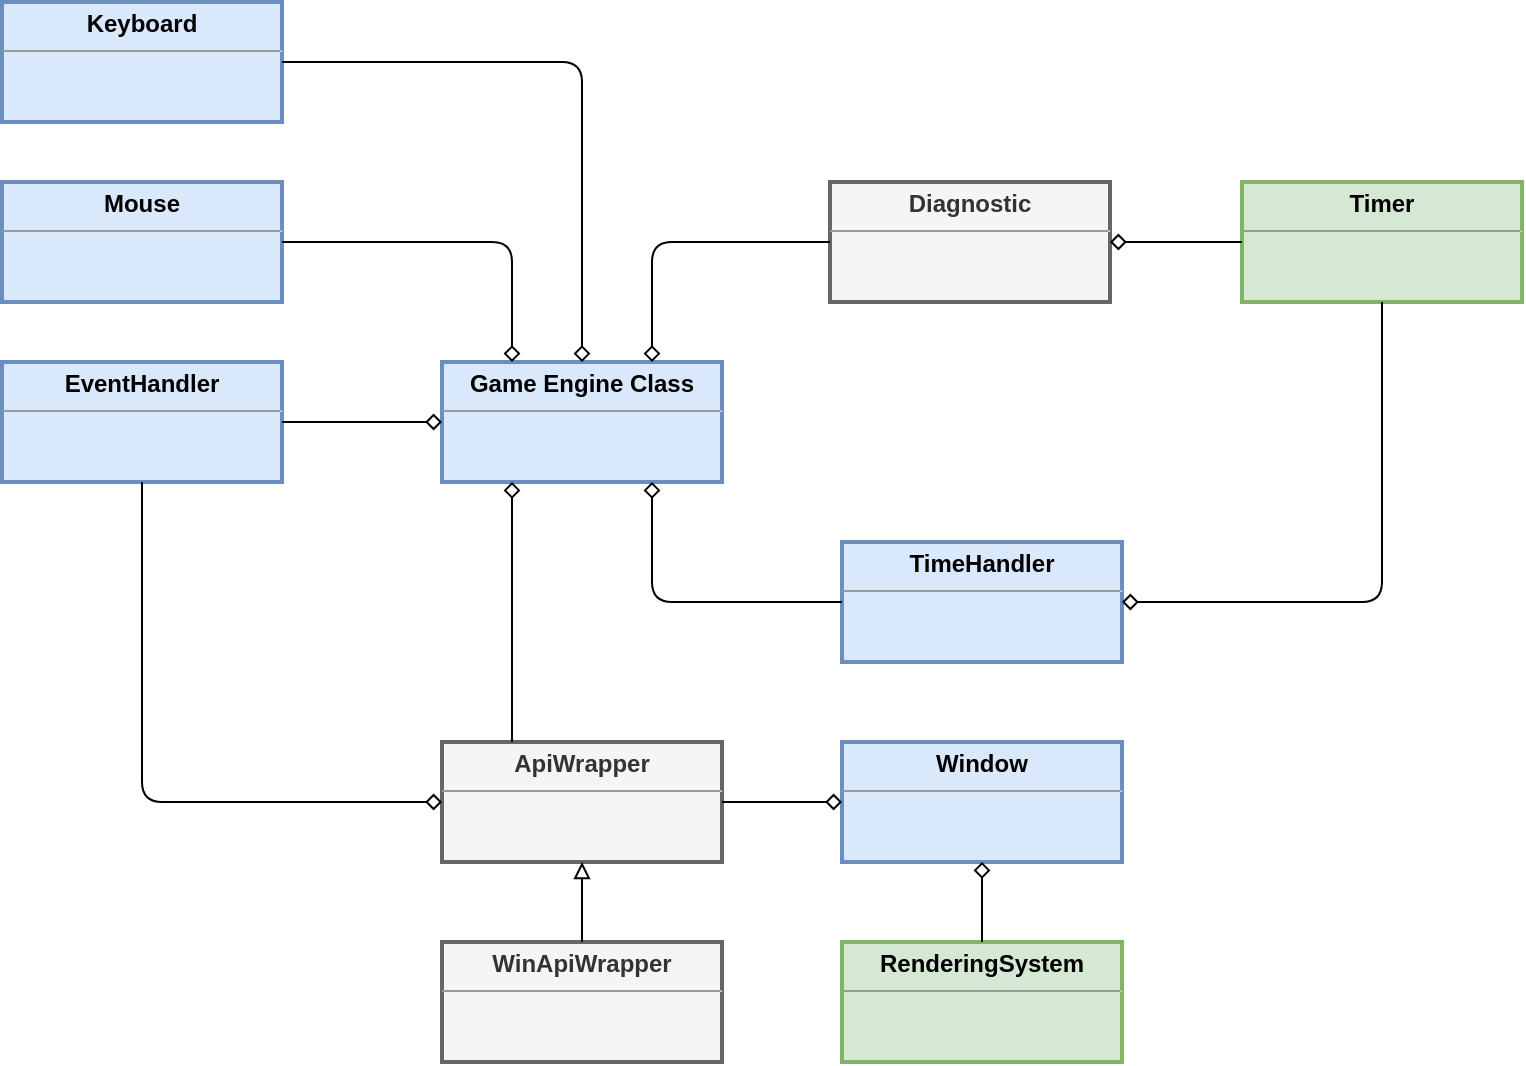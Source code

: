 <mxfile version="12.9.12" type="device"><diagram id="sqGwYlWWblzltrl7BC1I" name="Page-1"><mxGraphModel dx="2249" dy="1963" grid="1" gridSize="10" guides="1" tooltips="1" connect="1" arrows="1" fold="1" page="1" pageScale="1" pageWidth="827" pageHeight="1169" math="0" shadow="0"><root><mxCell id="0"/><mxCell id="1" parent="0"/><mxCell id="10nL5LWQ9-ZEC0xCi1PG-1" value="&lt;p style=&quot;margin: 0px ; margin-top: 4px ; text-align: center&quot;&gt;&lt;b&gt;TimeHandler&lt;/b&gt;&lt;/p&gt;&lt;hr size=&quot;1&quot;&gt;&lt;div style=&quot;height: 2px&quot;&gt;&lt;/div&gt;" style="verticalAlign=top;align=left;overflow=fill;fontSize=12;fontFamily=Helvetica;html=1;fillColor=#dae8fc;strokeColor=#6c8ebf;strokeWidth=2;" vertex="1" parent="1"><mxGeometry x="280" y="250" width="140" height="60" as="geometry"/></mxCell><mxCell id="10nL5LWQ9-ZEC0xCi1PG-10" value="&lt;p style=&quot;margin: 0px ; margin-top: 4px ; text-align: center&quot;&gt;&lt;b&gt;Game Engine Class&lt;/b&gt;&lt;/p&gt;&lt;hr size=&quot;1&quot;&gt;&lt;div style=&quot;height: 2px&quot;&gt;&lt;/div&gt;" style="verticalAlign=top;align=left;overflow=fill;fontSize=12;fontFamily=Helvetica;html=1;fillColor=#dae8fc;strokeColor=#6c8ebf;strokeWidth=2;" vertex="1" parent="1"><mxGeometry x="80" y="160" width="140" height="60" as="geometry"/></mxCell><mxCell id="10nL5LWQ9-ZEC0xCi1PG-11" value="&lt;p style=&quot;margin: 0px ; margin-top: 4px ; text-align: center&quot;&gt;&lt;b&gt;ApiWrapper&lt;/b&gt;&lt;/p&gt;&lt;hr size=&quot;1&quot;&gt;&lt;div style=&quot;height: 2px&quot;&gt;&lt;/div&gt;" style="verticalAlign=top;align=left;overflow=fill;fontSize=12;fontFamily=Helvetica;html=1;fillColor=#f5f5f5;strokeColor=#666666;fontColor=#333333;strokeWidth=2;" vertex="1" parent="1"><mxGeometry x="80" y="350" width="140" height="60" as="geometry"/></mxCell><mxCell id="10nL5LWQ9-ZEC0xCi1PG-12" value="&lt;p style=&quot;margin: 0px ; margin-top: 4px ; text-align: center&quot;&gt;&lt;b&gt;EventHandler&lt;/b&gt;&lt;/p&gt;&lt;hr size=&quot;1&quot;&gt;&lt;div style=&quot;height: 2px&quot;&gt;&lt;/div&gt;" style="verticalAlign=top;align=left;overflow=fill;fontSize=12;fontFamily=Helvetica;html=1;fillColor=#dae8fc;strokeColor=#6c8ebf;strokeWidth=2;" vertex="1" parent="1"><mxGeometry x="-140" y="160" width="140" height="60" as="geometry"/></mxCell><mxCell id="10nL5LWQ9-ZEC0xCi1PG-13" value="&lt;p style=&quot;margin: 0px ; margin-top: 4px ; text-align: center&quot;&gt;&lt;b&gt;Diagnostic&lt;/b&gt;&lt;/p&gt;&lt;hr size=&quot;1&quot;&gt;&lt;div style=&quot;height: 2px&quot;&gt;&lt;/div&gt;" style="verticalAlign=top;align=left;overflow=fill;fontSize=12;fontFamily=Helvetica;html=1;fillColor=#f5f5f5;strokeColor=#666666;fontColor=#333333;strokeWidth=2;" vertex="1" parent="1"><mxGeometry x="274" y="70" width="140" height="60" as="geometry"/></mxCell><mxCell id="10nL5LWQ9-ZEC0xCi1PG-14" value="&lt;p style=&quot;margin: 0px ; margin-top: 4px ; text-align: center&quot;&gt;&lt;b&gt;WinApiWrapper&lt;/b&gt;&lt;/p&gt;&lt;hr size=&quot;1&quot;&gt;&lt;div style=&quot;height: 2px&quot;&gt;&lt;/div&gt;" style="verticalAlign=top;align=left;overflow=fill;fontSize=12;fontFamily=Helvetica;html=1;fillColor=#f5f5f5;strokeColor=#666666;fontColor=#333333;strokeWidth=2;" vertex="1" parent="1"><mxGeometry x="80" y="450" width="140" height="60" as="geometry"/></mxCell><mxCell id="10nL5LWQ9-ZEC0xCi1PG-15" value="&lt;p style=&quot;margin: 0px ; margin-top: 4px ; text-align: center&quot;&gt;&lt;b&gt;Timer&lt;/b&gt;&lt;/p&gt;&lt;hr size=&quot;1&quot;&gt;&lt;div style=&quot;height: 2px&quot;&gt;&lt;/div&gt;" style="verticalAlign=top;align=left;overflow=fill;fontSize=12;fontFamily=Helvetica;html=1;fillColor=#d5e8d4;strokeColor=#82b366;strokeWidth=2;" vertex="1" parent="1"><mxGeometry x="480" y="70" width="140" height="60" as="geometry"/></mxCell><mxCell id="10nL5LWQ9-ZEC0xCi1PG-16" value="" style="endArrow=diamond;html=1;exitX=0.25;exitY=0;exitDx=0;exitDy=0;endFill=0;entryX=0.25;entryY=1;entryDx=0;entryDy=0;" edge="1" parent="1" source="10nL5LWQ9-ZEC0xCi1PG-11" target="10nL5LWQ9-ZEC0xCi1PG-10"><mxGeometry width="50" height="50" relative="1" as="geometry"><mxPoint x="390" y="230" as="sourcePoint"/><mxPoint x="100" y="240" as="targetPoint"/></mxGeometry></mxCell><mxCell id="10nL5LWQ9-ZEC0xCi1PG-17" value="" style="endArrow=diamond;html=1;exitX=1;exitY=0.5;exitDx=0;exitDy=0;entryX=0;entryY=0.5;entryDx=0;entryDy=0;endFill=0;" edge="1" parent="1" source="10nL5LWQ9-ZEC0xCi1PG-12" target="10nL5LWQ9-ZEC0xCi1PG-10"><mxGeometry width="50" height="50" relative="1" as="geometry"><mxPoint x="390" y="230" as="sourcePoint"/><mxPoint x="440" y="180" as="targetPoint"/></mxGeometry></mxCell><mxCell id="10nL5LWQ9-ZEC0xCi1PG-18" value="" style="endArrow=diamond;html=1;exitX=0;exitY=0.5;exitDx=0;exitDy=0;entryX=0.75;entryY=1;entryDx=0;entryDy=0;endFill=0;" edge="1" parent="1" source="10nL5LWQ9-ZEC0xCi1PG-1" target="10nL5LWQ9-ZEC0xCi1PG-10"><mxGeometry width="50" height="50" relative="1" as="geometry"><mxPoint x="390" y="230" as="sourcePoint"/><mxPoint x="440" y="180" as="targetPoint"/><Array as="points"><mxPoint x="185" y="280"/></Array></mxGeometry></mxCell><mxCell id="10nL5LWQ9-ZEC0xCi1PG-19" value="" style="endArrow=block;html=1;exitX=0.5;exitY=0;exitDx=0;exitDy=0;entryX=0.5;entryY=1;entryDx=0;entryDy=0;endFill=0;" edge="1" parent="1" source="10nL5LWQ9-ZEC0xCi1PG-14" target="10nL5LWQ9-ZEC0xCi1PG-11"><mxGeometry width="50" height="50" relative="1" as="geometry"><mxPoint x="390" y="430" as="sourcePoint"/><mxPoint x="440" y="380" as="targetPoint"/></mxGeometry></mxCell><mxCell id="10nL5LWQ9-ZEC0xCi1PG-20" value="" style="endArrow=none;html=1;entryX=0;entryY=0.5;entryDx=0;entryDy=0;exitX=0.75;exitY=0;exitDx=0;exitDy=0;endFill=0;startArrow=diamond;startFill=0;" edge="1" parent="1" source="10nL5LWQ9-ZEC0xCi1PG-10" target="10nL5LWQ9-ZEC0xCi1PG-13"><mxGeometry width="50" height="50" relative="1" as="geometry"><mxPoint x="390" y="430" as="sourcePoint"/><mxPoint x="440" y="380" as="targetPoint"/><Array as="points"><mxPoint x="185" y="100"/></Array></mxGeometry></mxCell><mxCell id="10nL5LWQ9-ZEC0xCi1PG-21" value="" style="endArrow=diamond;html=1;entryX=0;entryY=0.5;entryDx=0;entryDy=0;exitX=0.5;exitY=1;exitDx=0;exitDy=0;startArrow=none;startFill=0;endFill=0;" edge="1" parent="1" source="10nL5LWQ9-ZEC0xCi1PG-12" target="10nL5LWQ9-ZEC0xCi1PG-11"><mxGeometry width="50" height="50" relative="1" as="geometry"><mxPoint x="390" y="430" as="sourcePoint"/><mxPoint x="440" y="380" as="targetPoint"/><Array as="points"><mxPoint x="-70" y="380"/></Array></mxGeometry></mxCell><mxCell id="10nL5LWQ9-ZEC0xCi1PG-22" value="" style="endArrow=none;html=1;entryX=0;entryY=0.5;entryDx=0;entryDy=0;exitX=1;exitY=0.5;exitDx=0;exitDy=0;startArrow=diamond;startFill=0;" edge="1" parent="1" source="10nL5LWQ9-ZEC0xCi1PG-13" target="10nL5LWQ9-ZEC0xCi1PG-15"><mxGeometry width="50" height="50" relative="1" as="geometry"><mxPoint x="390" y="430" as="sourcePoint"/><mxPoint x="440" y="380" as="targetPoint"/></mxGeometry></mxCell><mxCell id="10nL5LWQ9-ZEC0xCi1PG-23" value="&lt;p style=&quot;margin: 0px ; margin-top: 4px ; text-align: center&quot;&gt;&lt;b&gt;Mouse&lt;/b&gt;&lt;/p&gt;&lt;hr size=&quot;1&quot;&gt;&lt;div style=&quot;height: 2px&quot;&gt;&lt;/div&gt;" style="verticalAlign=top;align=left;overflow=fill;fontSize=12;fontFamily=Helvetica;html=1;fillColor=#dae8fc;strokeColor=#6c8ebf;strokeWidth=2;" vertex="1" parent="1"><mxGeometry x="-140" y="70" width="140" height="60" as="geometry"/></mxCell><mxCell id="10nL5LWQ9-ZEC0xCi1PG-24" value="&lt;p style=&quot;margin: 0px ; margin-top: 4px ; text-align: center&quot;&gt;&lt;b&gt;Keyboard&lt;/b&gt;&lt;/p&gt;&lt;hr size=&quot;1&quot;&gt;&lt;div style=&quot;height: 2px&quot;&gt;&lt;/div&gt;" style="verticalAlign=top;align=left;overflow=fill;fontSize=12;fontFamily=Helvetica;html=1;fillColor=#dae8fc;strokeColor=#6c8ebf;strokeWidth=2;" vertex="1" parent="1"><mxGeometry x="-140" y="-20" width="140" height="60" as="geometry"/></mxCell><mxCell id="10nL5LWQ9-ZEC0xCi1PG-25" value="" style="endArrow=none;html=1;exitX=0.25;exitY=0;exitDx=0;exitDy=0;entryX=1;entryY=0.5;entryDx=0;entryDy=0;endFill=0;startArrow=diamond;startFill=0;" edge="1" parent="1" source="10nL5LWQ9-ZEC0xCi1PG-10" target="10nL5LWQ9-ZEC0xCi1PG-23"><mxGeometry width="50" height="50" relative="1" as="geometry"><mxPoint x="390" y="230" as="sourcePoint"/><mxPoint x="440" y="180" as="targetPoint"/><Array as="points"><mxPoint x="115" y="100"/></Array></mxGeometry></mxCell><mxCell id="10nL5LWQ9-ZEC0xCi1PG-26" value="" style="endArrow=none;html=1;exitX=0.5;exitY=0;exitDx=0;exitDy=0;entryX=1;entryY=0.5;entryDx=0;entryDy=0;startArrow=diamond;startFill=0;" edge="1" parent="1" source="10nL5LWQ9-ZEC0xCi1PG-10" target="10nL5LWQ9-ZEC0xCi1PG-24"><mxGeometry width="50" height="50" relative="1" as="geometry"><mxPoint x="390" y="230" as="sourcePoint"/><mxPoint x="440" y="180" as="targetPoint"/><Array as="points"><mxPoint x="150" y="10"/></Array></mxGeometry></mxCell><mxCell id="10nL5LWQ9-ZEC0xCi1PG-28" value="&lt;p style=&quot;margin: 0px ; margin-top: 4px ; text-align: center&quot;&gt;&lt;b&gt;RenderingSystem&lt;/b&gt;&lt;/p&gt;&lt;hr size=&quot;1&quot;&gt;&lt;div style=&quot;height: 2px&quot;&gt;&lt;/div&gt;" style="verticalAlign=top;align=left;overflow=fill;fontSize=12;fontFamily=Helvetica;html=1;fillColor=#d5e8d4;strokeColor=#82b366;strokeWidth=2;" vertex="1" parent="1"><mxGeometry x="280" y="450" width="140" height="60" as="geometry"/></mxCell><mxCell id="10nL5LWQ9-ZEC0xCi1PG-29" value="" style="endArrow=none;html=1;entryX=0.5;entryY=1;entryDx=0;entryDy=0;exitX=1;exitY=0.5;exitDx=0;exitDy=0;startArrow=diamond;startFill=0;" edge="1" parent="1" source="10nL5LWQ9-ZEC0xCi1PG-1" target="10nL5LWQ9-ZEC0xCi1PG-15"><mxGeometry width="50" height="50" relative="1" as="geometry"><mxPoint x="390" y="230" as="sourcePoint"/><mxPoint x="440" y="180" as="targetPoint"/><Array as="points"><mxPoint x="550" y="280"/></Array></mxGeometry></mxCell><mxCell id="10nL5LWQ9-ZEC0xCi1PG-30" value="&lt;p style=&quot;margin: 0px ; margin-top: 4px ; text-align: center&quot;&gt;&lt;b&gt;Window&lt;/b&gt;&lt;/p&gt;&lt;hr size=&quot;1&quot;&gt;&lt;div style=&quot;height: 2px&quot;&gt;&lt;/div&gt;" style="verticalAlign=top;align=left;overflow=fill;fontSize=12;fontFamily=Helvetica;html=1;fillColor=#dae8fc;strokeColor=#6c8ebf;strokeWidth=2;" vertex="1" parent="1"><mxGeometry x="280" y="350" width="140" height="60" as="geometry"/></mxCell><mxCell id="10nL5LWQ9-ZEC0xCi1PG-31" value="" style="endArrow=diamond;html=1;exitX=1;exitY=0.5;exitDx=0;exitDy=0;entryX=0;entryY=0.5;entryDx=0;entryDy=0;endFill=0;" edge="1" parent="1" source="10nL5LWQ9-ZEC0xCi1PG-11" target="10nL5LWQ9-ZEC0xCi1PG-30"><mxGeometry width="50" height="50" relative="1" as="geometry"><mxPoint x="390" y="230" as="sourcePoint"/><mxPoint x="440" y="180" as="targetPoint"/></mxGeometry></mxCell><mxCell id="10nL5LWQ9-ZEC0xCi1PG-32" value="" style="endArrow=diamond;html=1;exitX=0.5;exitY=0;exitDx=0;exitDy=0;entryX=0.5;entryY=1;entryDx=0;entryDy=0;startArrow=none;startFill=0;endFill=0;" edge="1" parent="1" source="10nL5LWQ9-ZEC0xCi1PG-28" target="10nL5LWQ9-ZEC0xCi1PG-30"><mxGeometry width="50" height="50" relative="1" as="geometry"><mxPoint x="390" y="230" as="sourcePoint"/><mxPoint x="440" y="180" as="targetPoint"/></mxGeometry></mxCell></root></mxGraphModel></diagram></mxfile>